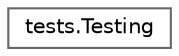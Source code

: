 digraph "Graphical Class Hierarchy"
{
 // LATEX_PDF_SIZE
  bgcolor="transparent";
  edge [fontname=Helvetica,fontsize=10,labelfontname=Helvetica,labelfontsize=10];
  node [fontname=Helvetica,fontsize=10,shape=box,height=0.2,width=0.4];
  rankdir="LR";
  Node0 [label="tests.Testing",height=0.2,width=0.4,color="grey40", fillcolor="white", style="filled",URL="$classtests_1_1_testing.html",tooltip=" "];
}

